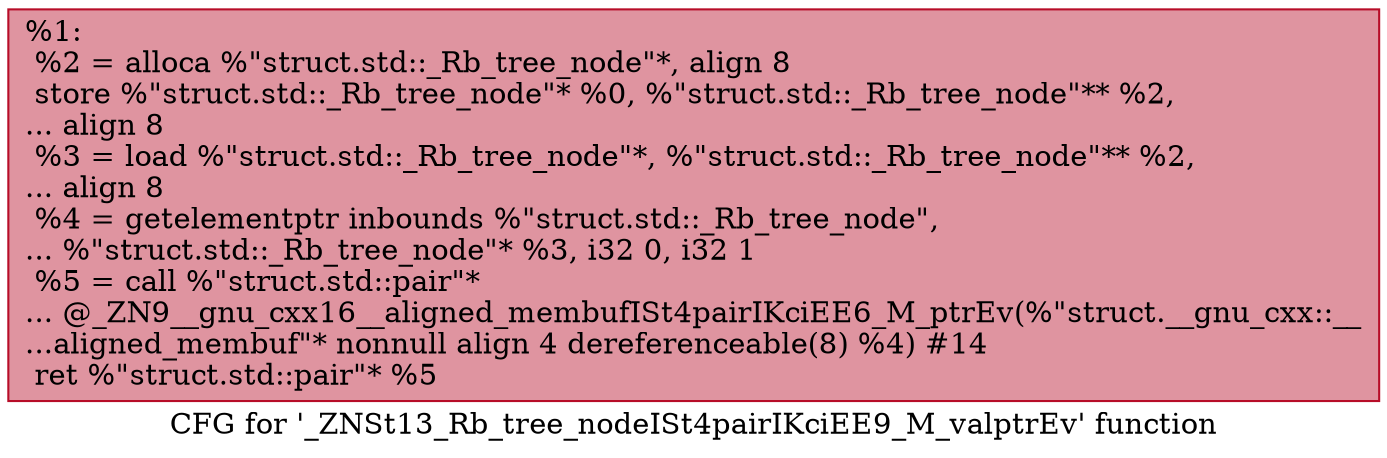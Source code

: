 digraph "CFG for '_ZNSt13_Rb_tree_nodeISt4pairIKciEE9_M_valptrEv' function" {
	label="CFG for '_ZNSt13_Rb_tree_nodeISt4pairIKciEE9_M_valptrEv' function";

	Node0x557bfd501830 [shape=record,color="#b70d28ff", style=filled, fillcolor="#b70d2870",label="{%1:\l  %2 = alloca %\"struct.std::_Rb_tree_node\"*, align 8\l  store %\"struct.std::_Rb_tree_node\"* %0, %\"struct.std::_Rb_tree_node\"** %2,\l... align 8\l  %3 = load %\"struct.std::_Rb_tree_node\"*, %\"struct.std::_Rb_tree_node\"** %2,\l... align 8\l  %4 = getelementptr inbounds %\"struct.std::_Rb_tree_node\",\l... %\"struct.std::_Rb_tree_node\"* %3, i32 0, i32 1\l  %5 = call %\"struct.std::pair\"*\l... @_ZN9__gnu_cxx16__aligned_membufISt4pairIKciEE6_M_ptrEv(%\"struct.__gnu_cxx::__\l...aligned_membuf\"* nonnull align 4 dereferenceable(8) %4) #14\l  ret %\"struct.std::pair\"* %5\l}"];
}
